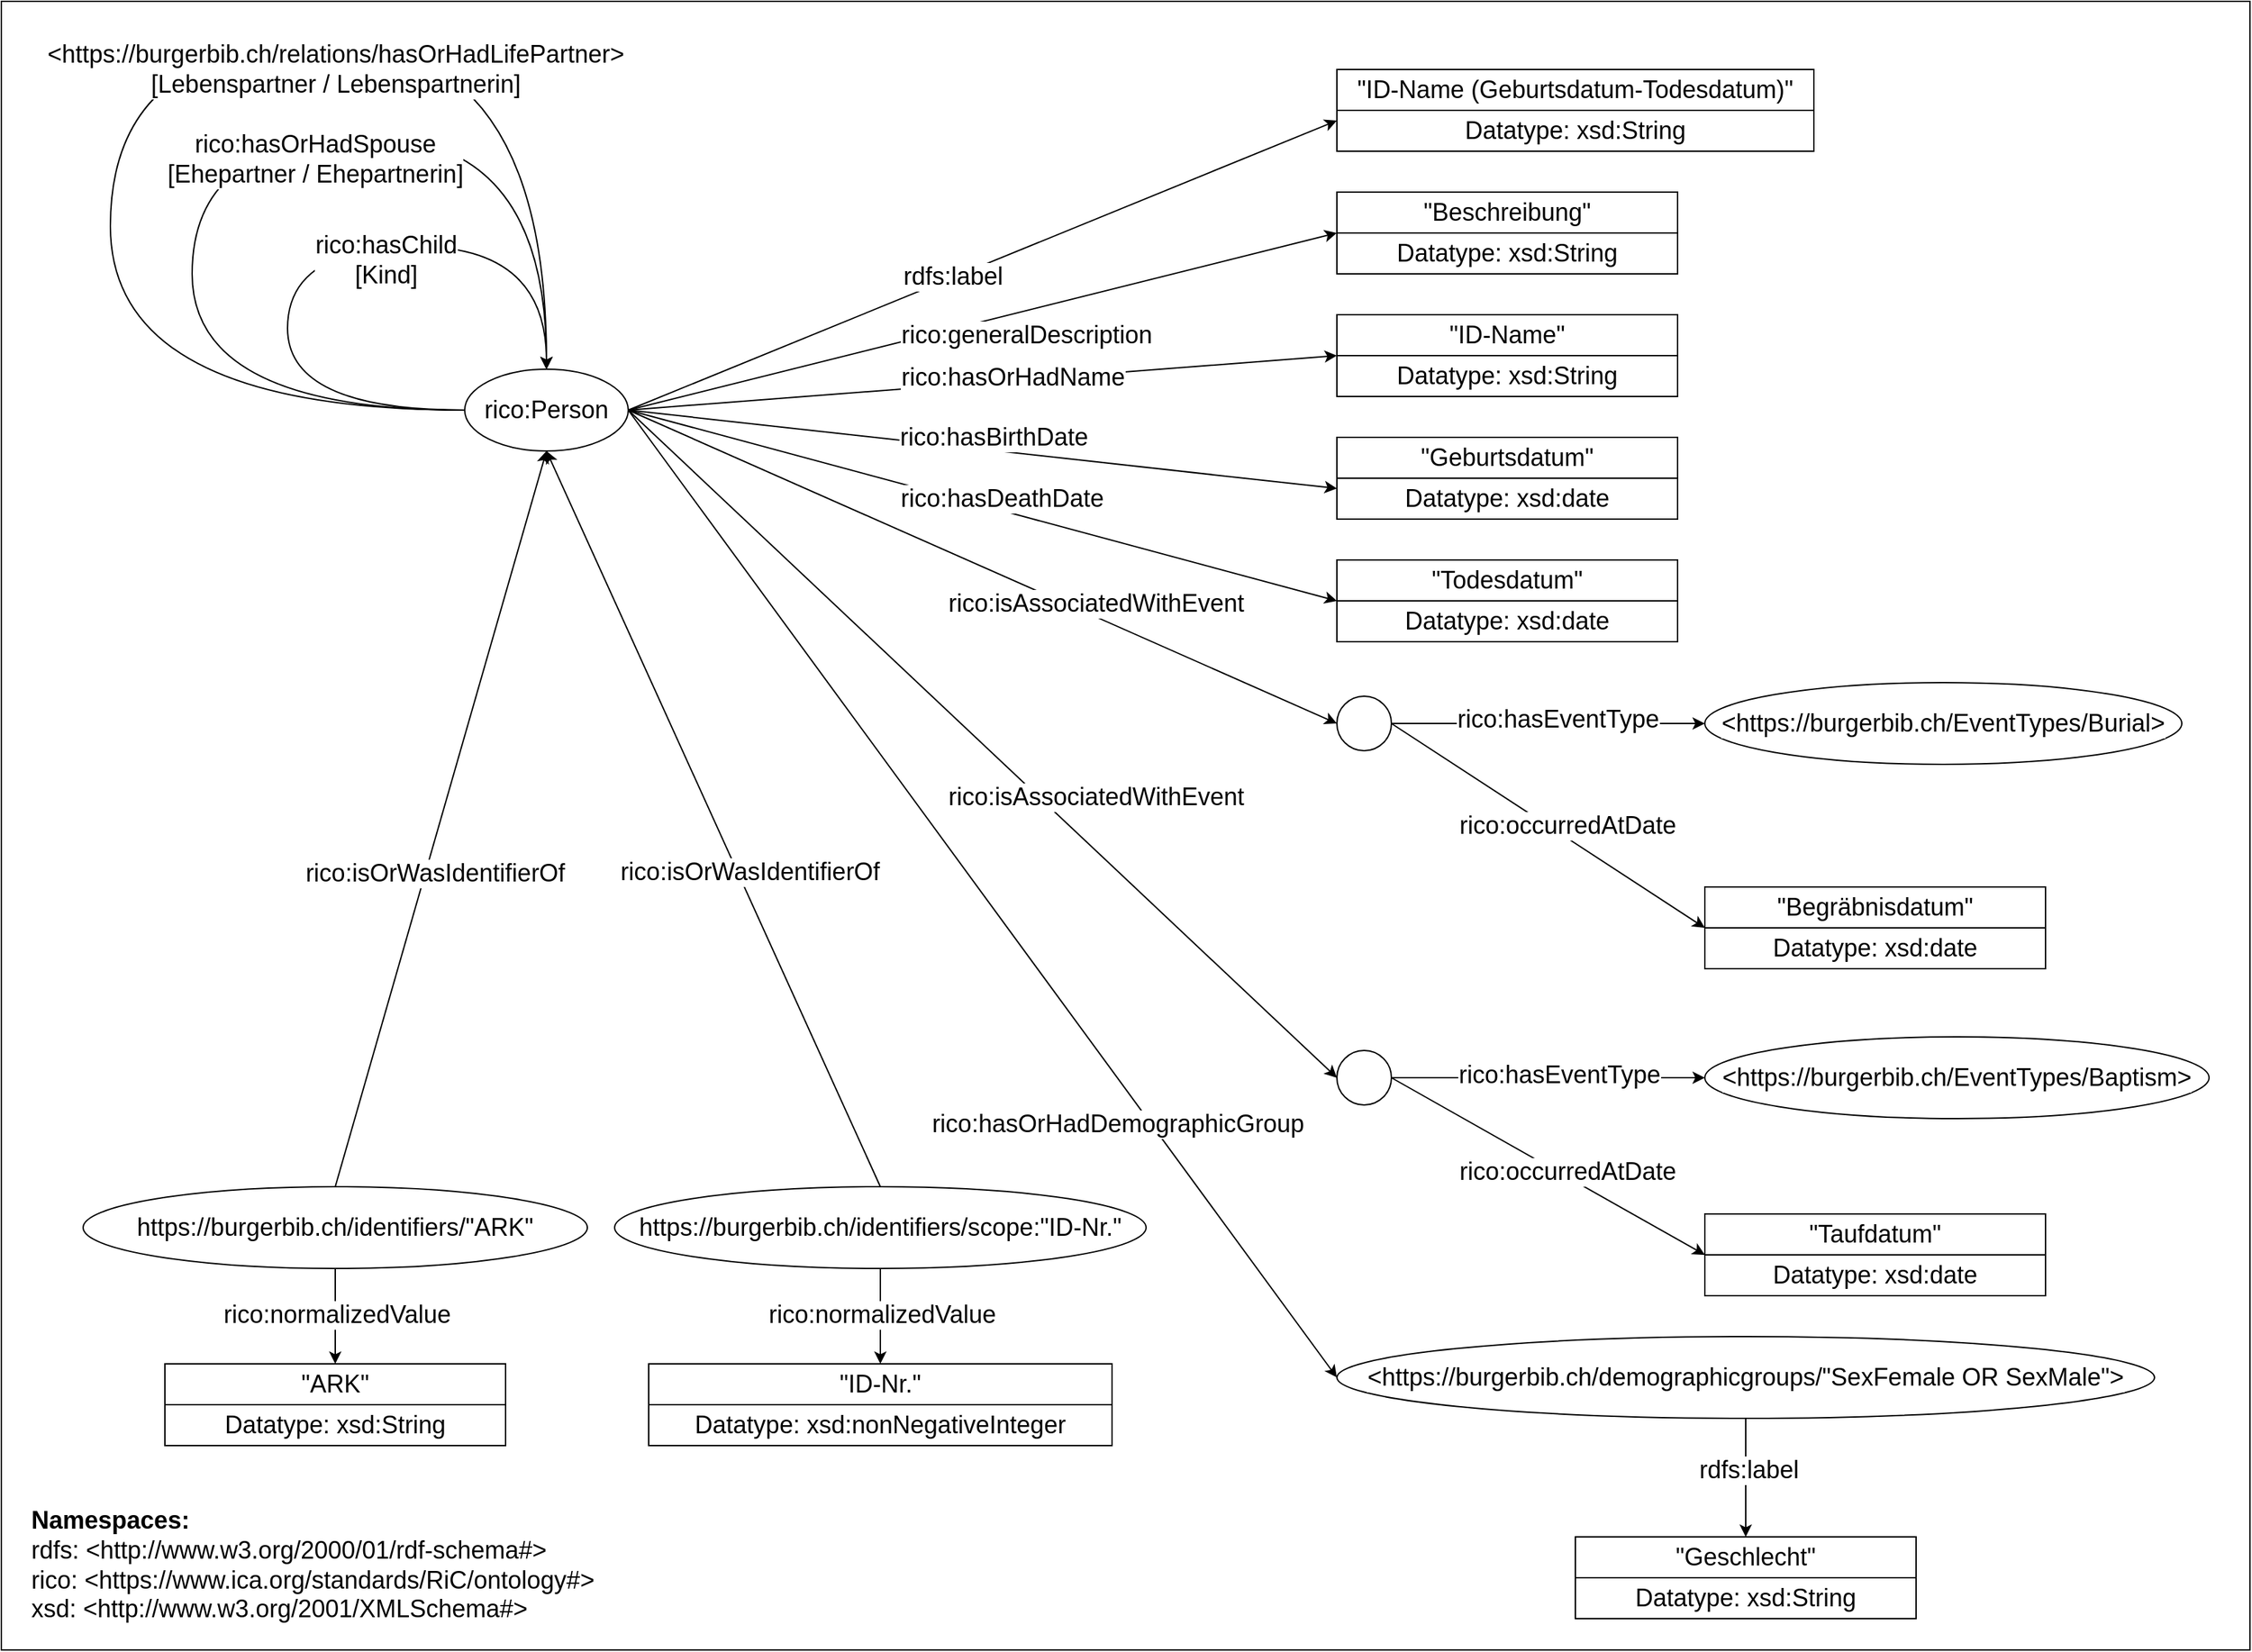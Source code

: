 <mxfile version="26.0.2">
  <diagram name="Seite-1" id="PRhg9wa9ExF9cAME3UJU">
    <mxGraphModel dx="3978" dy="215" grid="1" gridSize="10" guides="1" tooltips="1" connect="1" arrows="1" fold="1" page="1" pageScale="1" pageWidth="827" pageHeight="1169" math="0" shadow="0">
      <root>
        <mxCell id="0" />
        <mxCell id="1" parent="0" />
        <mxCell id="a77S1M_pYEWMkv2cS37W-37" value="" style="rounded=0;whiteSpace=wrap;html=1;" vertex="1" parent="1">
          <mxGeometry x="-860" y="2320" width="1650" height="1210" as="geometry" />
        </mxCell>
        <mxCell id="36" value="&lt;div align=&quot;left&quot;&gt;&lt;b&gt;Namespaces:&lt;/b&gt;&lt;/div&gt;&lt;div align=&quot;left&quot;&gt;rdfs: &amp;lt;http://www.w3.org/2000/01/rdf-schema#&amp;gt;&lt;/div&gt;&lt;div align=&quot;left&quot;&gt;rico: &amp;lt;https://www.ica.org/standards/RiC/ontology#&amp;gt;&lt;/div&gt;&lt;div align=&quot;left&quot;&gt;xsd: &amp;lt;http://www.w3.org/2001/XMLSchema#&amp;gt;&lt;br&gt;&lt;/div&gt;" style="text;html=1;align=left;verticalAlign=middle;whiteSpace=wrap;rounded=0;fontFamily=Arial;labelBackgroundColor=#FFFFFF;fontSize=18;" parent="1" vertex="1">
          <mxGeometry x="-840" y="3428" width="520" height="80" as="geometry" />
        </mxCell>
        <mxCell id="uDEteLiTxk0n7zJ6qiSI-150" style="rounded=0;orthogonalLoop=1;jettySize=auto;html=1;exitX=1;exitY=0.5;exitDx=0;exitDy=0;fontFamily=Arial;fontSize=18;entryX=0;entryY=0;entryDx=0;entryDy=0;labelBackgroundColor=#FFFFFF;" parent="1" source="uDEteLiTxk0n7zJ6qiSI-120" target="uDEteLiTxk0n7zJ6qiSI-149" edge="1">
          <mxGeometry relative="1" as="geometry" />
        </mxCell>
        <mxCell id="uDEteLiTxk0n7zJ6qiSI-151" value="rico:generalDescription" style="edgeLabel;html=1;align=center;verticalAlign=middle;resizable=0;points=[];fontFamily=Arial;fontSize=18;labelBackgroundColor=#FFFFFF;" parent="uDEteLiTxk0n7zJ6qiSI-150" vertex="1" connectable="0">
          <mxGeometry x="-0.158" y="2" relative="1" as="geometry">
            <mxPoint x="73" y="1" as="offset" />
          </mxGeometry>
        </mxCell>
        <mxCell id="uDEteLiTxk0n7zJ6qiSI-163" style="rounded=0;orthogonalLoop=1;jettySize=auto;html=1;exitX=1;exitY=0.5;exitDx=0;exitDy=0;entryX=0;entryY=0.25;entryDx=0;entryDy=0;fontFamily=Arial;fontSize=18;labelBackgroundColor=#FFFFFF;" parent="1" source="uDEteLiTxk0n7zJ6qiSI-120" target="uDEteLiTxk0n7zJ6qiSI-158" edge="1">
          <mxGeometry relative="1" as="geometry" />
        </mxCell>
        <mxCell id="uDEteLiTxk0n7zJ6qiSI-182" value="rico:hasBirthDate" style="edgeLabel;html=1;align=center;verticalAlign=middle;resizable=0;points=[];fontSize=18;fontFamily=Arial;labelBackgroundColor=#FFFFFF;" parent="uDEteLiTxk0n7zJ6qiSI-163" vertex="1" connectable="0">
          <mxGeometry x="0.022" y="2" relative="1" as="geometry">
            <mxPoint x="2" y="-8" as="offset" />
          </mxGeometry>
        </mxCell>
        <mxCell id="uDEteLiTxk0n7zJ6qiSI-164" style="rounded=0;orthogonalLoop=1;jettySize=auto;html=1;exitX=1;exitY=0.5;exitDx=0;exitDy=0;entryX=0;entryY=0.25;entryDx=0;entryDy=0;fontFamily=Arial;fontSize=18;labelBackgroundColor=#FFFFFF;" parent="1" source="uDEteLiTxk0n7zJ6qiSI-120" target="uDEteLiTxk0n7zJ6qiSI-155" edge="1">
          <mxGeometry relative="1" as="geometry" />
        </mxCell>
        <mxCell id="uDEteLiTxk0n7zJ6qiSI-190" value="rdfs:label" style="edgeLabel;html=1;align=center;verticalAlign=middle;resizable=0;points=[];fontFamily=Arial;fontSize=18;labelBackgroundColor=#FFFFFF;" parent="uDEteLiTxk0n7zJ6qiSI-164" vertex="1" connectable="0">
          <mxGeometry x="0.011" y="-1" relative="1" as="geometry">
            <mxPoint x="-26" y="8" as="offset" />
          </mxGeometry>
        </mxCell>
        <mxCell id="uDEteLiTxk0n7zJ6qiSI-171" style="rounded=0;orthogonalLoop=1;jettySize=auto;html=1;exitX=1;exitY=0.5;exitDx=0;exitDy=0;entryX=0;entryY=0.5;entryDx=0;entryDy=0;fontFamily=Arial;fontSize=18;labelBackgroundColor=#FFFFFF;" parent="1" source="uDEteLiTxk0n7zJ6qiSI-120" target="uDEteLiTxk0n7zJ6qiSI-172" edge="1">
          <mxGeometry relative="1" as="geometry">
            <mxPoint x="-60" y="3060" as="targetPoint" />
          </mxGeometry>
        </mxCell>
        <mxCell id="uDEteLiTxk0n7zJ6qiSI-180" value="rico:isAssociatedWithEvent" style="edgeLabel;html=1;align=center;verticalAlign=middle;resizable=0;points=[];fontFamily=Arial;fontSize=18;labelBackgroundColor=#FFFFFF;" parent="uDEteLiTxk0n7zJ6qiSI-171" vertex="1" connectable="0">
          <mxGeometry x="0.207" y="-1" relative="1" as="geometry">
            <mxPoint x="30" y="-13" as="offset" />
          </mxGeometry>
        </mxCell>
        <mxCell id="uDEteLiTxk0n7zJ6qiSI-176" style="rounded=0;orthogonalLoop=1;jettySize=auto;html=1;exitX=1;exitY=0.5;exitDx=0;exitDy=0;entryX=0;entryY=0.5;entryDx=0;entryDy=0;fontFamily=Arial;fontSize=18;labelBackgroundColor=#FFFFFF;" parent="1" source="uDEteLiTxk0n7zJ6qiSI-120" target="uDEteLiTxk0n7zJ6qiSI-175" edge="1">
          <mxGeometry relative="1" as="geometry" />
        </mxCell>
        <mxCell id="uDEteLiTxk0n7zJ6qiSI-179" value="rico:isAssociatedWithEvent" style="edgeLabel;html=1;align=center;verticalAlign=middle;resizable=0;points=[];fontFamily=Arial;fontSize=18;labelBackgroundColor=#FFFFFF;" parent="uDEteLiTxk0n7zJ6qiSI-176" vertex="1" connectable="0">
          <mxGeometry x="-0.1" relative="1" as="geometry">
            <mxPoint x="109" y="38" as="offset" />
          </mxGeometry>
        </mxCell>
        <mxCell id="uDEteLiTxk0n7zJ6qiSI-186" style="rounded=0;orthogonalLoop=1;jettySize=auto;html=1;exitX=1;exitY=0.5;exitDx=0;exitDy=0;entryX=0;entryY=0;entryDx=0;entryDy=0;fontSize=18;fontFamily=Arial;labelBackgroundColor=#FFFFFF;" parent="1" source="uDEteLiTxk0n7zJ6qiSI-120" target="uDEteLiTxk0n7zJ6qiSI-185" edge="1">
          <mxGeometry relative="1" as="geometry">
            <mxPoint x="-2" y="2825" as="sourcePoint" />
            <mxPoint x="738.0" y="2893.0" as="targetPoint" />
          </mxGeometry>
        </mxCell>
        <mxCell id="uDEteLiTxk0n7zJ6qiSI-189" value="rico:hasDeathDate" style="edgeLabel;html=1;align=center;verticalAlign=middle;resizable=0;points=[];fontFamily=Arial;fontSize=18;labelBackgroundColor=#FFFFFF;" parent="uDEteLiTxk0n7zJ6qiSI-186" vertex="1" connectable="0">
          <mxGeometry x="0.012" y="2" relative="1" as="geometry">
            <mxPoint x="10" y="-4" as="offset" />
          </mxGeometry>
        </mxCell>
        <mxCell id="uDEteLiTxk0n7zJ6qiSI-192" style="rounded=0;orthogonalLoop=1;jettySize=auto;html=1;exitX=1;exitY=0.5;exitDx=0;exitDy=0;entryX=0;entryY=0.5;entryDx=0;entryDy=0;fontFamily=Arial;fontSize=18;labelBackgroundColor=#FFFFFF;" parent="1" source="uDEteLiTxk0n7zJ6qiSI-120" target="uDEteLiTxk0n7zJ6qiSI-191" edge="1">
          <mxGeometry relative="1" as="geometry" />
        </mxCell>
        <mxCell id="uDEteLiTxk0n7zJ6qiSI-193" value="rico:hasOrHadDemographicGroup" style="edgeLabel;html=1;align=center;verticalAlign=middle;resizable=0;points=[];fontFamily=Arial;fontSize=18;labelBackgroundColor=#FFFFFF;" parent="uDEteLiTxk0n7zJ6qiSI-192" vertex="1" connectable="0">
          <mxGeometry x="0.111" y="1" relative="1" as="geometry">
            <mxPoint x="69" y="130" as="offset" />
          </mxGeometry>
        </mxCell>
        <mxCell id="uDEteLiTxk0n7zJ6qiSI-226" style="rounded=0;orthogonalLoop=1;jettySize=auto;html=1;exitX=1;exitY=0.5;exitDx=0;exitDy=0;entryX=0;entryY=1;entryDx=0;entryDy=0;fontFamily=Arial;fontSize=18;labelBackgroundColor=#FFFFFF;" parent="1" source="uDEteLiTxk0n7zJ6qiSI-120" target="uDEteLiTxk0n7zJ6qiSI-195" edge="1">
          <mxGeometry relative="1" as="geometry" />
        </mxCell>
        <mxCell id="uDEteLiTxk0n7zJ6qiSI-227" value="&lt;font&gt;rico:hasOrHadName&lt;/font&gt;" style="edgeLabel;html=1;align=center;verticalAlign=middle;resizable=0;points=[];fontFamily=Arial;fontSize=18;labelBackgroundColor=#FFFFFF;" parent="uDEteLiTxk0n7zJ6qiSI-226" vertex="1" connectable="0">
          <mxGeometry x="0.027" y="3" relative="1" as="geometry">
            <mxPoint x="15" y="-1" as="offset" />
          </mxGeometry>
        </mxCell>
        <mxCell id="uDEteLiTxk0n7zJ6qiSI-120" value="rico:Person" style="ellipse;whiteSpace=wrap;html=1;labelBackgroundColor=#FFFFFF;fontFamily=Arial;fontSize=18;" parent="1" vertex="1">
          <mxGeometry x="-520" y="2590" width="120" height="60" as="geometry" />
        </mxCell>
        <mxCell id="uDEteLiTxk0n7zJ6qiSI-205" style="rounded=0;orthogonalLoop=1;jettySize=auto;html=1;exitX=1;exitY=0.5;exitDx=0;exitDy=0;entryX=0;entryY=1;entryDx=0;entryDy=0;fontFamily=Arial;fontSize=18;labelBackgroundColor=#FFFFFF;" parent="1" source="uDEteLiTxk0n7zJ6qiSI-172" target="uDEteLiTxk0n7zJ6qiSI-202" edge="1">
          <mxGeometry relative="1" as="geometry" />
        </mxCell>
        <mxCell id="uDEteLiTxk0n7zJ6qiSI-237" value="&lt;font&gt;rico:occurredAtDate&lt;/font&gt;" style="edgeLabel;html=1;align=center;verticalAlign=middle;resizable=0;points=[];fontFamily=Arial;fontSize=18;labelBackgroundColor=#FFFFFF;" parent="uDEteLiTxk0n7zJ6qiSI-205" vertex="1" connectable="0">
          <mxGeometry x="-0.089" y="1" relative="1" as="geometry">
            <mxPoint x="23" y="10" as="offset" />
          </mxGeometry>
        </mxCell>
        <mxCell id="uDEteLiTxk0n7zJ6qiSI-125" value="&amp;lt;https://burgerbib.ch/EventTypes/Baptism&amp;gt;" style="ellipse;whiteSpace=wrap;html=1;labelBackgroundColor=#FFFFFF;fontFamily=Arial;fontSize=18;" parent="1" vertex="1">
          <mxGeometry x="390" y="3080" width="370" height="60" as="geometry" />
        </mxCell>
        <mxCell id="uDEteLiTxk0n7zJ6qiSI-200" style="rounded=0;orthogonalLoop=1;jettySize=auto;html=1;exitX=1;exitY=0.5;exitDx=0;exitDy=0;entryX=0;entryY=0;entryDx=0;entryDy=0;fontFamily=Arial;fontSize=18;labelBackgroundColor=#FFFFFF;" parent="1" source="uDEteLiTxk0n7zJ6qiSI-175" target="uDEteLiTxk0n7zJ6qiSI-199" edge="1">
          <mxGeometry relative="1" as="geometry" />
        </mxCell>
        <mxCell id="uDEteLiTxk0n7zJ6qiSI-236" value="&lt;font&gt;rico:occurredAtDate&lt;/font&gt;" style="edgeLabel;html=1;align=center;verticalAlign=middle;resizable=0;points=[];fontFamily=Arial;fontSize=18;labelBackgroundColor=#FFFFFF;" parent="uDEteLiTxk0n7zJ6qiSI-200" vertex="1" connectable="0">
          <mxGeometry x="-0.281" y="-1" relative="1" as="geometry">
            <mxPoint x="47" y="20" as="offset" />
          </mxGeometry>
        </mxCell>
        <mxCell id="uDEteLiTxk0n7zJ6qiSI-126" value="&amp;lt;https://burgerbib.ch/EventTypes/Burial&amp;gt;" style="ellipse;whiteSpace=wrap;html=1;labelBackgroundColor=#FFFFFF;fontFamily=Arial;fontSize=18;" parent="1" vertex="1">
          <mxGeometry x="390" y="2820" width="350" height="60" as="geometry" />
        </mxCell>
        <mxCell id="uDEteLiTxk0n7zJ6qiSI-143" style="rounded=0;orthogonalLoop=1;jettySize=auto;html=1;exitX=0.5;exitY=0;exitDx=0;exitDy=0;fontFamily=Arial;fontSize=18;entryX=0.5;entryY=1;entryDx=0;entryDy=0;labelBackgroundColor=#FFFFFF;" parent="1" source="uDEteLiTxk0n7zJ6qiSI-132" target="uDEteLiTxk0n7zJ6qiSI-120" edge="1">
          <mxGeometry relative="1" as="geometry">
            <mxPoint x="-480" y="2300" as="targetPoint" />
          </mxGeometry>
        </mxCell>
        <mxCell id="uDEteLiTxk0n7zJ6qiSI-145" value="rico:isOrWasIdentifierOf" style="edgeLabel;html=1;align=center;verticalAlign=middle;resizable=0;points=[];fontFamily=Arial;fontSize=18;labelBackgroundColor=#FFFFFF;" parent="uDEteLiTxk0n7zJ6qiSI-143" vertex="1" connectable="0">
          <mxGeometry x="-0.425" y="-2" relative="1" as="geometry">
            <mxPoint x="26" y="-76" as="offset" />
          </mxGeometry>
        </mxCell>
        <mxCell id="uDEteLiTxk0n7zJ6qiSI-216" style="rounded=0;orthogonalLoop=1;jettySize=auto;html=1;exitX=0.5;exitY=1;exitDx=0;exitDy=0;fontFamily=Arial;fontSize=18;entryX=0.5;entryY=0;entryDx=0;entryDy=0;labelBackgroundColor=#FFFFFF;" parent="1" source="uDEteLiTxk0n7zJ6qiSI-132" target="uDEteLiTxk0n7zJ6qiSI-214" edge="1">
          <mxGeometry relative="1" as="geometry" />
        </mxCell>
        <mxCell id="uDEteLiTxk0n7zJ6qiSI-235" value="&lt;font&gt;rico:normalizedValue&lt;/font&gt;" style="edgeLabel;html=1;align=center;verticalAlign=middle;resizable=0;points=[];fontFamily=Arial;fontSize=18;labelBackgroundColor=#FFFFFF;" parent="uDEteLiTxk0n7zJ6qiSI-216" vertex="1" connectable="0">
          <mxGeometry x="-0.044" relative="1" as="geometry">
            <mxPoint x="1" as="offset" />
          </mxGeometry>
        </mxCell>
        <mxCell id="uDEteLiTxk0n7zJ6qiSI-132" value="https://burgerbib.ch/identifiers/&quot;ARK&quot;" style="ellipse;whiteSpace=wrap;html=1;labelBackgroundColor=#FFFFFF;fontFamily=Arial;fontSize=18;" parent="1" vertex="1">
          <mxGeometry x="-800" y="3190" width="370" height="60" as="geometry" />
        </mxCell>
        <mxCell id="uDEteLiTxk0n7zJ6qiSI-144" style="rounded=0;orthogonalLoop=1;jettySize=auto;html=1;exitX=0.5;exitY=0;exitDx=0;exitDy=0;entryX=0.5;entryY=1;entryDx=0;entryDy=0;fontFamily=Arial;fontSize=18;labelBackgroundColor=#FFFFFF;" parent="1" source="uDEteLiTxk0n7zJ6qiSI-135" target="uDEteLiTxk0n7zJ6qiSI-120" edge="1">
          <mxGeometry relative="1" as="geometry" />
        </mxCell>
        <mxCell id="uDEteLiTxk0n7zJ6qiSI-146" value="rico:isOrWasIdentifierOf" style="edgeLabel;html=1;align=center;verticalAlign=middle;resizable=0;points=[];fontFamily=Arial;fontSize=18;labelBackgroundColor=#FFFFFF;" parent="uDEteLiTxk0n7zJ6qiSI-144" vertex="1" connectable="0">
          <mxGeometry x="-0.653" y="1" relative="1" as="geometry">
            <mxPoint x="-53" y="-138" as="offset" />
          </mxGeometry>
        </mxCell>
        <mxCell id="uDEteLiTxk0n7zJ6qiSI-217" style="rounded=0;orthogonalLoop=1;jettySize=auto;html=1;exitX=0.5;exitY=0;exitDx=0;exitDy=0;entryX=0.5;entryY=0;entryDx=0;entryDy=0;fontFamily=Arial;fontSize=18;labelBackgroundColor=#FFFFFF;" parent="1" source="uDEteLiTxk0n7zJ6qiSI-135" target="uDEteLiTxk0n7zJ6qiSI-211" edge="1">
          <mxGeometry relative="1" as="geometry" />
        </mxCell>
        <mxCell id="uDEteLiTxk0n7zJ6qiSI-234" value="&lt;font&gt;rico:normalizedValue&lt;/font&gt;" style="edgeLabel;html=1;align=center;verticalAlign=middle;resizable=0;points=[];fontFamily=Arial;fontSize=18;labelBackgroundColor=#FFFFFF;" parent="uDEteLiTxk0n7zJ6qiSI-217" vertex="1" connectable="0">
          <mxGeometry x="0.449" y="1" relative="1" as="geometry">
            <mxPoint as="offset" />
          </mxGeometry>
        </mxCell>
        <mxCell id="uDEteLiTxk0n7zJ6qiSI-135" value="https://burgerbib.ch/identifiers/scope:&quot;ID-Nr.&quot;" style="ellipse;whiteSpace=wrap;html=1;labelBackgroundColor=#FFFFFF;fontFamily=Arial;fontSize=18;" parent="1" vertex="1">
          <mxGeometry x="-410" y="3190" width="390" height="60" as="geometry" />
        </mxCell>
        <mxCell id="uDEteLiTxk0n7zJ6qiSI-147" value="" style="group;labelBackgroundColor=#FFFFFF;fontFamily=Arial;fontSize=18;" parent="1" vertex="1" connectable="0">
          <mxGeometry x="120" y="2460" width="250" height="60" as="geometry" />
        </mxCell>
        <mxCell id="uDEteLiTxk0n7zJ6qiSI-148" value="&quot;Beschreibung&quot;" style="rounded=0;whiteSpace=wrap;html=1;labelBackgroundColor=#FFFFFF;fontFamily=Arial;fontSize=18;" parent="uDEteLiTxk0n7zJ6qiSI-147" vertex="1">
          <mxGeometry width="250" height="30" as="geometry" />
        </mxCell>
        <mxCell id="uDEteLiTxk0n7zJ6qiSI-149" value="Datatype: xsd:String" style="rounded=0;whiteSpace=wrap;html=1;labelBackgroundColor=#FFFFFF;fontFamily=Arial;fontSize=18;" parent="uDEteLiTxk0n7zJ6qiSI-147" vertex="1">
          <mxGeometry y="30" width="250" height="30" as="geometry" />
        </mxCell>
        <mxCell id="uDEteLiTxk0n7zJ6qiSI-153" value="" style="group;labelBackgroundColor=#FFFFFF;fontFamily=Arial;fontSize=18;" parent="1" vertex="1" connectable="0">
          <mxGeometry x="120" y="2370" width="350" height="60" as="geometry" />
        </mxCell>
        <mxCell id="uDEteLiTxk0n7zJ6qiSI-154" value="&quot;ID-Name (Geburtsdatum-Todesdatum)&quot;" style="rounded=0;whiteSpace=wrap;html=1;labelBackgroundColor=#FFFFFF;fontFamily=Arial;fontSize=18;" parent="uDEteLiTxk0n7zJ6qiSI-153" vertex="1">
          <mxGeometry width="350" height="30" as="geometry" />
        </mxCell>
        <mxCell id="uDEteLiTxk0n7zJ6qiSI-155" value="Datatype: xsd:String" style="rounded=0;whiteSpace=wrap;html=1;labelBackgroundColor=#FFFFFF;fontFamily=Arial;fontSize=18;" parent="uDEteLiTxk0n7zJ6qiSI-153" vertex="1">
          <mxGeometry y="30" width="350" height="30" as="geometry" />
        </mxCell>
        <mxCell id="uDEteLiTxk0n7zJ6qiSI-156" value="" style="group;labelBackgroundColor=#FFFFFF;fontFamily=Arial;fontSize=18;" parent="1" vertex="1" connectable="0">
          <mxGeometry x="120" y="2640" width="250" height="60" as="geometry" />
        </mxCell>
        <mxCell id="uDEteLiTxk0n7zJ6qiSI-157" value="&quot;Geburtsdatum&quot;" style="rounded=0;whiteSpace=wrap;html=1;labelBackgroundColor=#FFFFFF;fontFamily=Arial;fontSize=18;" parent="uDEteLiTxk0n7zJ6qiSI-156" vertex="1">
          <mxGeometry width="250.0" height="30" as="geometry" />
        </mxCell>
        <mxCell id="uDEteLiTxk0n7zJ6qiSI-158" value="Datatype: xsd:date" style="rounded=0;whiteSpace=wrap;html=1;labelBackgroundColor=#FFFFFF;fontFamily=Arial;fontSize=18;" parent="uDEteLiTxk0n7zJ6qiSI-156" vertex="1">
          <mxGeometry y="30" width="250.0" height="30" as="geometry" />
        </mxCell>
        <mxCell id="uDEteLiTxk0n7zJ6qiSI-173" style="rounded=0;orthogonalLoop=1;jettySize=auto;html=1;exitX=1;exitY=0.5;exitDx=0;exitDy=0;fontFamily=Arial;fontSize=18;entryX=0;entryY=0.5;entryDx=0;entryDy=0;labelBackgroundColor=#FFFFFF;" parent="1" source="uDEteLiTxk0n7zJ6qiSI-172" target="uDEteLiTxk0n7zJ6qiSI-125" edge="1">
          <mxGeometry relative="1" as="geometry" />
        </mxCell>
        <mxCell id="uDEteLiTxk0n7zJ6qiSI-174" value="rico:hasEventType" style="edgeLabel;html=1;align=center;verticalAlign=middle;resizable=0;points=[];fontFamily=Arial;fontSize=18;labelBackgroundColor=#FFFFFF;" parent="uDEteLiTxk0n7zJ6qiSI-173" vertex="1" connectable="0">
          <mxGeometry x="-0.081" y="-1" relative="1" as="geometry">
            <mxPoint x="17" y="-3" as="offset" />
          </mxGeometry>
        </mxCell>
        <mxCell id="uDEteLiTxk0n7zJ6qiSI-172" value="" style="ellipse;whiteSpace=wrap;html=1;aspect=fixed;labelBackgroundColor=#FFFFFF;fontFamily=Arial;fontSize=18;" parent="1" vertex="1">
          <mxGeometry x="120" y="3090" width="40" height="40" as="geometry" />
        </mxCell>
        <mxCell id="uDEteLiTxk0n7zJ6qiSI-177" style="rounded=0;orthogonalLoop=1;jettySize=auto;html=1;exitX=1;exitY=0.5;exitDx=0;exitDy=0;fontFamily=Arial;fontSize=18;entryX=0;entryY=0.5;entryDx=0;entryDy=0;labelBackgroundColor=#FFFFFF;" parent="1" source="uDEteLiTxk0n7zJ6qiSI-175" target="uDEteLiTxk0n7zJ6qiSI-126" edge="1">
          <mxGeometry relative="1" as="geometry">
            <mxPoint x="270" y="2940" as="targetPoint" />
          </mxGeometry>
        </mxCell>
        <mxCell id="uDEteLiTxk0n7zJ6qiSI-178" value="rico:hasEventType" style="edgeLabel;html=1;align=center;verticalAlign=middle;resizable=0;points=[];fontFamily=Arial;fontSize=18;labelBackgroundColor=#FFFFFF;" parent="uDEteLiTxk0n7zJ6qiSI-177" vertex="1" connectable="0">
          <mxGeometry x="0.425" y="2" relative="1" as="geometry">
            <mxPoint x="-42" y="-1" as="offset" />
          </mxGeometry>
        </mxCell>
        <mxCell id="uDEteLiTxk0n7zJ6qiSI-175" value="" style="ellipse;whiteSpace=wrap;html=1;aspect=fixed;labelBackgroundColor=#FFFFFF;fontFamily=Arial;fontSize=18;" parent="1" vertex="1">
          <mxGeometry x="120" y="2830" width="40" height="40" as="geometry" />
        </mxCell>
        <mxCell id="uDEteLiTxk0n7zJ6qiSI-183" value="" style="group;labelBackgroundColor=#FFFFFF;fontFamily=Arial;fontSize=18;" parent="1" vertex="1" connectable="0">
          <mxGeometry x="120" y="2730" width="250" height="60" as="geometry" />
        </mxCell>
        <mxCell id="uDEteLiTxk0n7zJ6qiSI-184" value="&quot;Todesdatum&quot;" style="rounded=0;whiteSpace=wrap;html=1;labelBackgroundColor=#FFFFFF;fontFamily=Arial;fontSize=18;" parent="uDEteLiTxk0n7zJ6qiSI-183" vertex="1">
          <mxGeometry width="250.0" height="30" as="geometry" />
        </mxCell>
        <mxCell id="uDEteLiTxk0n7zJ6qiSI-185" value="Datatype: xsd:date" style="rounded=0;whiteSpace=wrap;html=1;labelBackgroundColor=#FFFFFF;fontFamily=Arial;fontSize=18;" parent="uDEteLiTxk0n7zJ6qiSI-183" vertex="1">
          <mxGeometry y="30" width="250.0" height="30" as="geometry" />
        </mxCell>
        <mxCell id="uDEteLiTxk0n7zJ6qiSI-209" style="rounded=0;orthogonalLoop=1;jettySize=auto;html=1;exitX=0.5;exitY=1;exitDx=0;exitDy=0;entryX=0.5;entryY=0;entryDx=0;entryDy=0;fontFamily=Arial;fontSize=18;labelBackgroundColor=#FFFFFF;" parent="1" source="uDEteLiTxk0n7zJ6qiSI-191" target="uDEteLiTxk0n7zJ6qiSI-207" edge="1">
          <mxGeometry relative="1" as="geometry" />
        </mxCell>
        <mxCell id="uDEteLiTxk0n7zJ6qiSI-233" value="rdfs:label" style="edgeLabel;html=1;align=center;verticalAlign=middle;resizable=0;points=[];fontSize=18;fontFamily=Arial;labelBackgroundColor=#FFFFFF;" parent="uDEteLiTxk0n7zJ6qiSI-209" vertex="1" connectable="0">
          <mxGeometry x="-0.146" relative="1" as="geometry">
            <mxPoint x="2" y="1" as="offset" />
          </mxGeometry>
        </mxCell>
        <mxCell id="uDEteLiTxk0n7zJ6qiSI-191" value="&amp;lt;https://burgerbib.ch/demographicgroups/&quot;SexFemale OR SexMale&quot;&amp;gt;" style="ellipse;whiteSpace=wrap;html=1;labelBackgroundColor=#FFFFFF;fontFamily=Arial;fontSize=18;" parent="1" vertex="1">
          <mxGeometry x="120" y="3300" width="600" height="60" as="geometry" />
        </mxCell>
        <mxCell id="uDEteLiTxk0n7zJ6qiSI-194" value="" style="group;labelBackgroundColor=#FFFFFF;fontFamily=Arial;fontSize=18;" parent="1" vertex="1" connectable="0">
          <mxGeometry x="120" y="2550" width="250" height="60" as="geometry" />
        </mxCell>
        <mxCell id="uDEteLiTxk0n7zJ6qiSI-195" value="&quot;ID-Name&quot;" style="rounded=0;whiteSpace=wrap;html=1;labelBackgroundColor=#FFFFFF;fontFamily=Arial;fontSize=18;" parent="uDEteLiTxk0n7zJ6qiSI-194" vertex="1">
          <mxGeometry width="250" height="30" as="geometry" />
        </mxCell>
        <mxCell id="uDEteLiTxk0n7zJ6qiSI-196" value="Datatype: xsd:String" style="rounded=0;whiteSpace=wrap;html=1;labelBackgroundColor=#FFFFFF;fontFamily=Arial;fontSize=18;" parent="uDEteLiTxk0n7zJ6qiSI-194" vertex="1">
          <mxGeometry y="30" width="250" height="30" as="geometry" />
        </mxCell>
        <mxCell id="uDEteLiTxk0n7zJ6qiSI-197" value="" style="group;labelBackgroundColor=#FFFFFF;fontFamily=Arial;fontSize=18;" parent="1" vertex="1" connectable="0">
          <mxGeometry x="390" y="2970" width="250" height="60" as="geometry" />
        </mxCell>
        <mxCell id="uDEteLiTxk0n7zJ6qiSI-198" value="&quot;Begräbnisdatum&quot;" style="rounded=0;whiteSpace=wrap;html=1;labelBackgroundColor=#FFFFFF;fontFamily=Arial;fontSize=18;" parent="uDEteLiTxk0n7zJ6qiSI-197" vertex="1">
          <mxGeometry width="250.0" height="30" as="geometry" />
        </mxCell>
        <mxCell id="uDEteLiTxk0n7zJ6qiSI-199" value="Datatype: xsd:date" style="rounded=0;whiteSpace=wrap;html=1;labelBackgroundColor=#FFFFFF;fontFamily=Arial;fontSize=18;" parent="uDEteLiTxk0n7zJ6qiSI-197" vertex="1">
          <mxGeometry y="30" width="250.0" height="30" as="geometry" />
        </mxCell>
        <mxCell id="uDEteLiTxk0n7zJ6qiSI-201" value="" style="group;labelBackgroundColor=#FFFFFF;fontFamily=Arial;fontSize=18;" parent="1" vertex="1" connectable="0">
          <mxGeometry x="390" y="3210" width="250" height="60" as="geometry" />
        </mxCell>
        <mxCell id="uDEteLiTxk0n7zJ6qiSI-202" value="&quot;Taufdatum&quot;" style="rounded=0;whiteSpace=wrap;html=1;labelBackgroundColor=#FFFFFF;fontFamily=Arial;fontSize=18;" parent="uDEteLiTxk0n7zJ6qiSI-201" vertex="1">
          <mxGeometry width="250.0" height="30" as="geometry" />
        </mxCell>
        <mxCell id="uDEteLiTxk0n7zJ6qiSI-203" value="Datatype: xsd:date" style="rounded=0;whiteSpace=wrap;html=1;labelBackgroundColor=#FFFFFF;fontFamily=Arial;fontSize=18;" parent="uDEteLiTxk0n7zJ6qiSI-201" vertex="1">
          <mxGeometry y="30" width="250.0" height="30" as="geometry" />
        </mxCell>
        <mxCell id="uDEteLiTxk0n7zJ6qiSI-206" value="" style="group;labelBackgroundColor=#FFFFFF;fontFamily=Arial;fontSize=18;" parent="1" vertex="1" connectable="0">
          <mxGeometry x="295" y="3447" width="250" height="60" as="geometry" />
        </mxCell>
        <mxCell id="uDEteLiTxk0n7zJ6qiSI-207" value="&quot;Geschlecht&quot;" style="rounded=0;whiteSpace=wrap;html=1;labelBackgroundColor=#FFFFFF;fontFamily=Arial;fontSize=18;" parent="uDEteLiTxk0n7zJ6qiSI-206" vertex="1">
          <mxGeometry width="250.0" height="30" as="geometry" />
        </mxCell>
        <mxCell id="uDEteLiTxk0n7zJ6qiSI-208" value="Datatype: xsd:String" style="rounded=0;whiteSpace=wrap;html=1;labelBackgroundColor=#FFFFFF;fontFamily=Arial;fontSize=18;" parent="uDEteLiTxk0n7zJ6qiSI-206" vertex="1">
          <mxGeometry y="30" width="250.0" height="30" as="geometry" />
        </mxCell>
        <mxCell id="uDEteLiTxk0n7zJ6qiSI-210" value="" style="group;labelBackgroundColor=#FFFFFF;fontFamily=Arial;fontSize=18;" parent="1" vertex="1" connectable="0">
          <mxGeometry x="-385" y="3320" width="340" height="60" as="geometry" />
        </mxCell>
        <mxCell id="uDEteLiTxk0n7zJ6qiSI-211" value="&quot;ID-Nr.&quot;" style="rounded=0;whiteSpace=wrap;html=1;labelBackgroundColor=#FFFFFF;fontFamily=Arial;fontSize=18;" parent="uDEteLiTxk0n7zJ6qiSI-210" vertex="1">
          <mxGeometry width="340.0" height="30" as="geometry" />
        </mxCell>
        <mxCell id="uDEteLiTxk0n7zJ6qiSI-212" value="Datatype: xsd:nonNegativeInteger" style="rounded=0;whiteSpace=wrap;html=1;labelBackgroundColor=#FFFFFF;fontFamily=Arial;fontSize=18;" parent="uDEteLiTxk0n7zJ6qiSI-210" vertex="1">
          <mxGeometry y="30" width="340.0" height="30" as="geometry" />
        </mxCell>
        <mxCell id="uDEteLiTxk0n7zJ6qiSI-213" value="" style="group;labelBackgroundColor=#FFFFFF;fontFamily=Arial;fontSize=18;" parent="1" vertex="1" connectable="0">
          <mxGeometry x="-740" y="3320" width="250" height="60" as="geometry" />
        </mxCell>
        <mxCell id="uDEteLiTxk0n7zJ6qiSI-214" value="&quot;ARK&quot;" style="rounded=0;whiteSpace=wrap;html=1;labelBackgroundColor=#FFFFFF;fontFamily=Arial;fontSize=18;" parent="uDEteLiTxk0n7zJ6qiSI-213" vertex="1">
          <mxGeometry width="250.0" height="30" as="geometry" />
        </mxCell>
        <mxCell id="uDEteLiTxk0n7zJ6qiSI-215" value="Datatype: xsd:String" style="rounded=0;whiteSpace=wrap;html=1;labelBackgroundColor=#FFFFFF;fontFamily=Arial;fontSize=18;" parent="uDEteLiTxk0n7zJ6qiSI-213" vertex="1">
          <mxGeometry y="30" width="250.0" height="30" as="geometry" />
        </mxCell>
        <mxCell id="uDEteLiTxk0n7zJ6qiSI-219" style="edgeStyle=orthogonalEdgeStyle;rounded=0;orthogonalLoop=1;jettySize=auto;html=1;exitX=0;exitY=0.5;exitDx=0;exitDy=0;entryX=0.5;entryY=0;entryDx=0;entryDy=0;curved=1;fontFamily=Arial;fontSize=18;labelBackgroundColor=#FFFFFF;" parent="1" source="uDEteLiTxk0n7zJ6qiSI-120" target="uDEteLiTxk0n7zJ6qiSI-120" edge="1">
          <mxGeometry relative="1" as="geometry">
            <Array as="points">
              <mxPoint x="-650" y="2620" />
              <mxPoint x="-650" y="2500" />
              <mxPoint x="-460" y="2500" />
            </Array>
          </mxGeometry>
        </mxCell>
        <mxCell id="uDEteLiTxk0n7zJ6qiSI-220" value="&lt;div&gt;rico:hasChild&lt;br&gt;[Kind]&lt;br&gt;&lt;/div&gt;" style="edgeLabel;html=1;align=center;verticalAlign=middle;resizable=0;points=[];fontFamily=Arial;fontSize=18;labelBackgroundColor=#FFFFFF;" parent="uDEteLiTxk0n7zJ6qiSI-219" vertex="1" connectable="0">
          <mxGeometry x="0.233" y="-4" relative="1" as="geometry">
            <mxPoint x="-5" y="6" as="offset" />
          </mxGeometry>
        </mxCell>
        <mxCell id="uDEteLiTxk0n7zJ6qiSI-221" style="edgeStyle=orthogonalEdgeStyle;rounded=0;orthogonalLoop=1;jettySize=auto;html=1;exitX=0;exitY=0.5;exitDx=0;exitDy=0;entryX=0.5;entryY=0;entryDx=0;entryDy=0;curved=1;fontFamily=Arial;fontSize=18;labelBackgroundColor=#FFFFFF;" parent="1" source="uDEteLiTxk0n7zJ6qiSI-120" target="uDEteLiTxk0n7zJ6qiSI-120" edge="1">
          <mxGeometry relative="1" as="geometry">
            <Array as="points">
              <mxPoint x="-720" y="2620" />
              <mxPoint x="-720" y="2420" />
              <mxPoint x="-460" y="2420" />
            </Array>
          </mxGeometry>
        </mxCell>
        <mxCell id="uDEteLiTxk0n7zJ6qiSI-222" value="&lt;div&gt;rico:hasOrHadSpouse&lt;br&gt;[Ehepartner / Ehepartnerin]&lt;br&gt;&lt;/div&gt;" style="edgeLabel;html=1;align=center;verticalAlign=middle;resizable=0;points=[];fontFamily=Arial;fontSize=18;labelBackgroundColor=#FFFFFF;" parent="uDEteLiTxk0n7zJ6qiSI-221" vertex="1" connectable="0">
          <mxGeometry x="-0.017" y="-2" relative="1" as="geometry">
            <mxPoint x="82" y="14" as="offset" />
          </mxGeometry>
        </mxCell>
        <mxCell id="uDEteLiTxk0n7zJ6qiSI-223" style="edgeStyle=orthogonalEdgeStyle;rounded=0;orthogonalLoop=1;jettySize=auto;html=1;exitX=0;exitY=0.5;exitDx=0;exitDy=0;entryX=0.5;entryY=0;entryDx=0;entryDy=0;curved=1;fontFamily=Arial;fontSize=18;labelBackgroundColor=#FFFFFF;" parent="1" source="uDEteLiTxk0n7zJ6qiSI-120" target="uDEteLiTxk0n7zJ6qiSI-120" edge="1">
          <mxGeometry relative="1" as="geometry">
            <Array as="points">
              <mxPoint x="-780" y="2620" />
              <mxPoint x="-780" y="2350" />
              <mxPoint x="-460" y="2350" />
            </Array>
          </mxGeometry>
        </mxCell>
        <mxCell id="uDEteLiTxk0n7zJ6qiSI-224" value="&amp;lt;https://burgerbib.ch/relations/hasOrHadLifePartner&amp;gt;&lt;br&gt;[Lebenspartner / Lebenspartnerin]" style="edgeLabel;html=1;align=center;verticalAlign=middle;resizable=0;points=[];fontFamily=Arial;fontSize=18;labelBackgroundColor=#FFFFFF;" parent="uDEteLiTxk0n7zJ6qiSI-223" vertex="1" connectable="0">
          <mxGeometry x="0.347" y="1" relative="1" as="geometry">
            <mxPoint x="-39" y="21" as="offset" />
          </mxGeometry>
        </mxCell>
      </root>
    </mxGraphModel>
  </diagram>
</mxfile>
